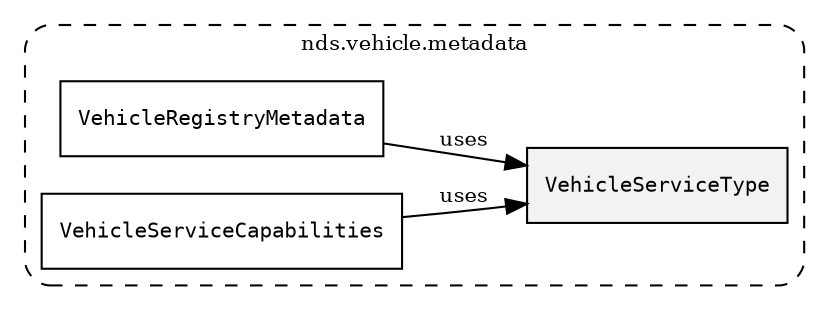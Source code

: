 /**
 * This dot file creates symbol collaboration diagram for VehicleServiceType.
 */
digraph ZSERIO
{
    node [shape=box, fontsize=10];
    rankdir="LR";
    fontsize=10;
    tooltip="VehicleServiceType collaboration diagram";

    subgraph "cluster_nds.vehicle.metadata"
    {
        style="dashed, rounded";
        label="nds.vehicle.metadata";
        tooltip="Package nds.vehicle.metadata";
        href="../../../content/packages/nds.vehicle.metadata.html#Package-nds-vehicle-metadata";
        target="_parent";

        "VehicleServiceType" [style="filled", fillcolor="#0000000D", target="_parent", label=<<font face="monospace"><table align="center" border="0" cellspacing="0" cellpadding="0"><tr><td href="../../../content/packages/nds.vehicle.metadata.html#Enum-VehicleServiceType" title="Enum defined in nds.vehicle.metadata">VehicleServiceType</td></tr></table></font>>];
        "VehicleRegistryMetadata" [target="_parent", label=<<font face="monospace"><table align="center" border="0" cellspacing="0" cellpadding="0"><tr><td href="../../../content/packages/nds.vehicle.metadata.html#Structure-VehicleRegistryMetadata" title="Structure defined in nds.vehicle.metadata">VehicleRegistryMetadata</td></tr></table></font>>];
        "VehicleServiceCapabilities" [target="_parent", label=<<font face="monospace"><table align="center" border="0" cellspacing="0" cellpadding="0"><tr><td href="../../../content/packages/nds.vehicle.metadata.html#Choice-VehicleServiceCapabilities" title="Choice defined in nds.vehicle.metadata">VehicleServiceCapabilities</td></tr></table></font>>];
    }

    "VehicleRegistryMetadata" -> "VehicleServiceType" [label="uses", fontsize=10];
    "VehicleServiceCapabilities" -> "VehicleServiceType" [label="uses", fontsize=10];
}

